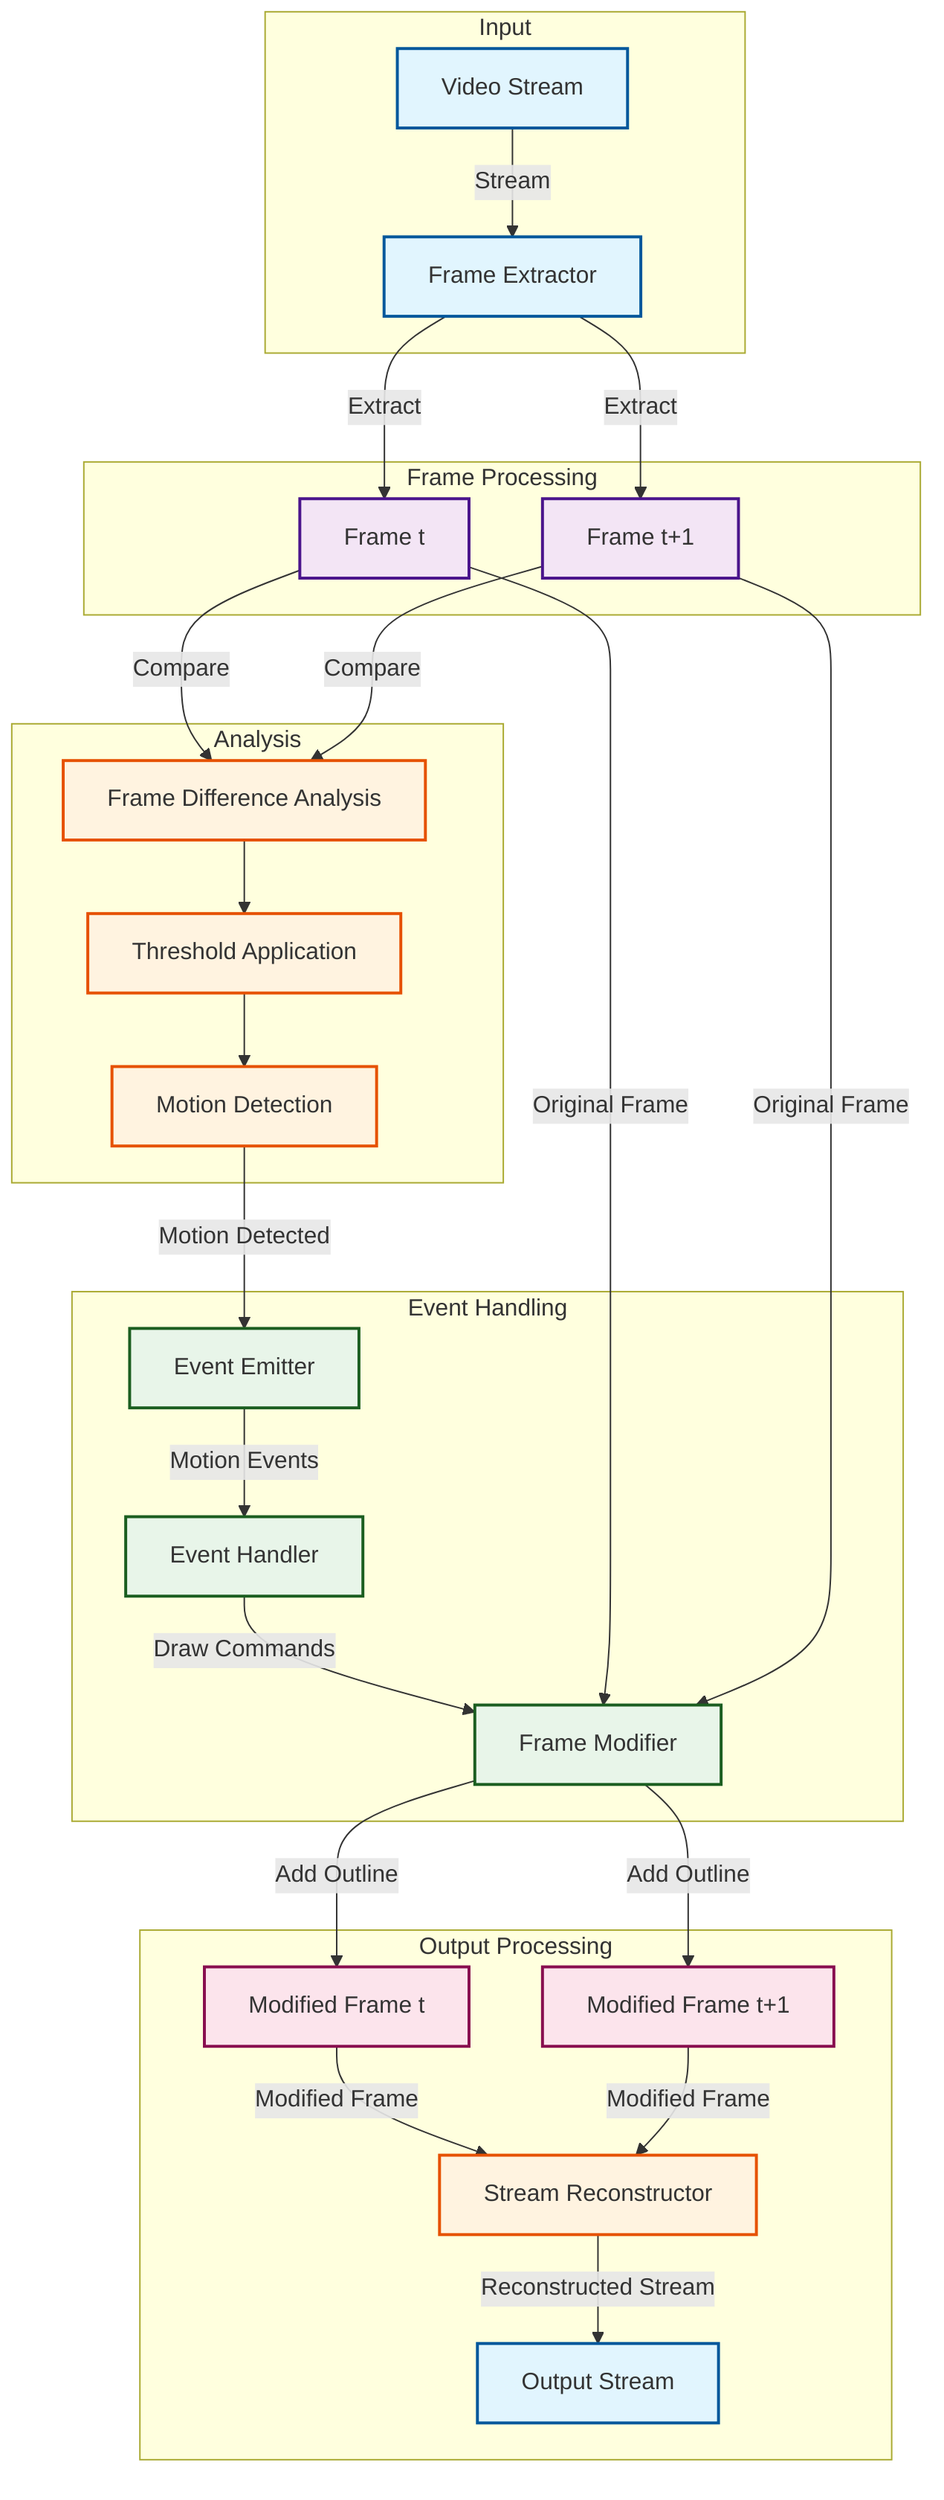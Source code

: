 flowchart TD
    subgraph Input
        VS[Video Stream]
        FE[Frame Extractor]
    end

    subgraph Frame Processing
        F1[Frame t]
        F2[Frame t+1]
    end

    subgraph Analysis
        FD[Frame Difference Analysis]
        TH[Threshold Application]
        MD[Motion Detection]
    end

    subgraph Event Handling
        EE[Event Emitter]
        EH[Event Handler]
        FM[Frame Modifier]
    end

    subgraph Output Processing
        MF1[Modified Frame t]
        MF2[Modified Frame t+1]
        SR[Stream Reconstructor]
        OS[Output Stream]
    end

    VS -->|Stream| FE
    FE -->|Extract| F1
    FE -->|Extract| F2
    F1 -->|Compare| FD
    F2 -->|Compare| FD
    FD --> TH
    TH --> MD
    MD -->|Motion Detected| EE
    
    EE -->|Motion Events| EH
    EH -->|Draw Commands| FM
    
    F1 -->|Original Frame| FM
    F2 -->|Original Frame| FM
    
    FM -->|Add Outline| MF1
    FM -->|Add Outline| MF2
    
    MF1 -->|Modified Frame| SR
    MF2 -->|Modified Frame| SR
    SR -->|Reconstructed Stream| OS
    
    style VS fill:#e1f5fe,stroke:#01579b
    style FE fill:#e1f5fe,stroke:#01579b
    style F1 fill:#f3e5f5,stroke:#4a148c
    style F2 fill:#f3e5f5,stroke:#4a148c
    style FD fill:#fff3e0,stroke:#e65100
    style TH fill:#fff3e0,stroke:#e65100
    style MD fill:#fff3e0,stroke:#e65100
    style EE fill:#e8f5e9,stroke:#1b5e20
    style EH fill:#e8f5e9,stroke:#1b5e20
    style FM fill:#e8f5e9,stroke:#1b5e20
    style MF1 fill:#fce4ec,stroke:#880e4f
    style MF2 fill:#fce4ec,stroke:#880e4f
    style SR fill:#fff3e0,stroke:#e65100
    style OS fill:#e1f5fe,stroke:#01579b

    classDef default fill:#fff,stroke:#333,stroke-width:2px